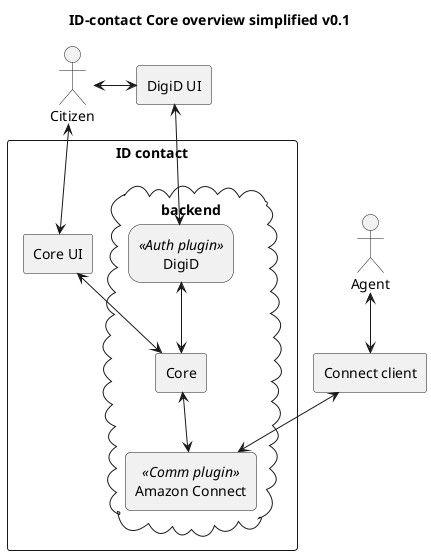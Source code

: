 @startuml
title ID-contact Core overview simplified v0.1
skinparam rectangle {
    roundCorner<<Auth plugin>> 25
}

skinparam rectangle {
    roundCorner<<Comm plugin>> 10
}

actor Citizen as citizen
actor Agent as agent

rectangle "ID contact" {
    rectangle "Core UI" as core_widget
    cloud backend {
        rectangle "Core" as core
        rectangle "DigiD" <<Auth plugin>> as auth_digid

        rectangle "Amazon Connect" <<Comm plugin>> as comm_connect
    }
}

rectangle "Connect client" as connect_client
rectangle "DigiD UI" as digid

citizen<-->core_widget
citizen<-r->digid

agent<-->connect_client

core_widget<-->core
auth_digid<-->core
comm_connect<-u->core

digid<->auth_digid

connect_client<-->comm_connect

@enduml